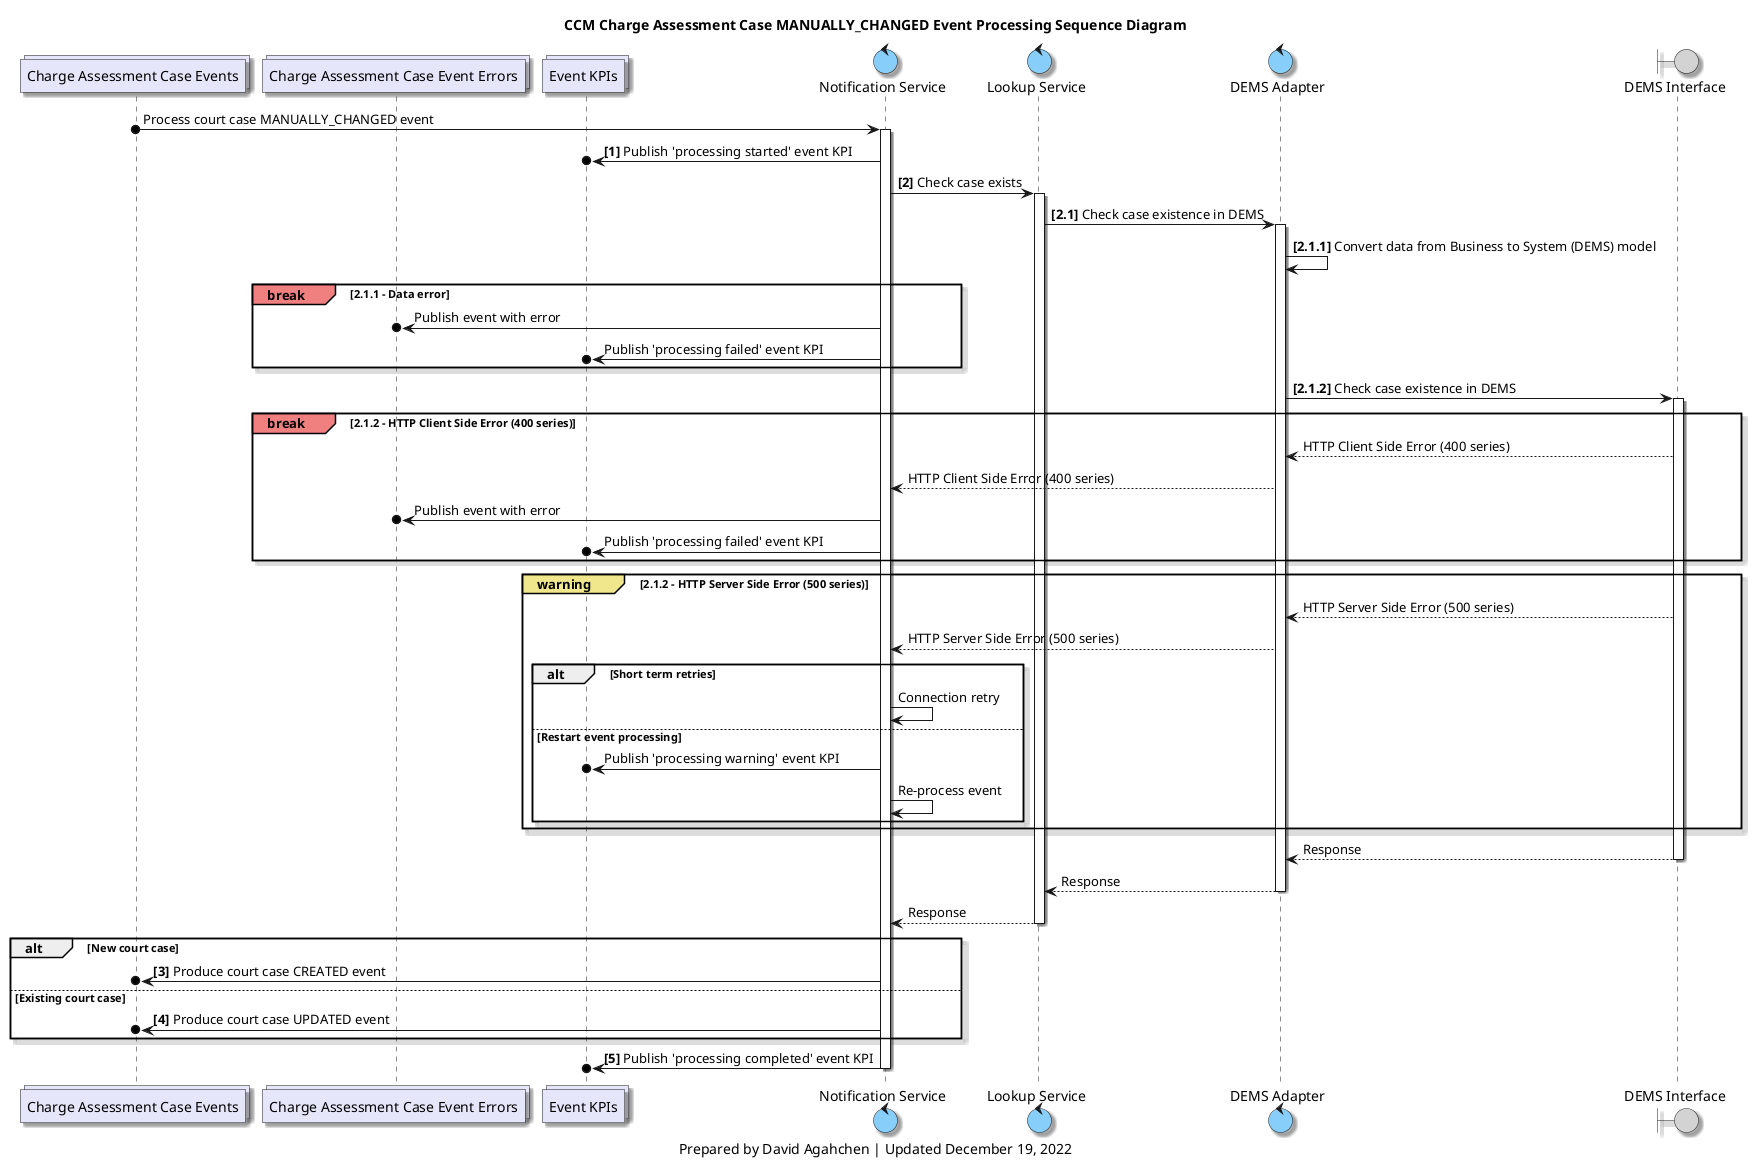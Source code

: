 @startuml
'hide footbox

skinparam Shadowing true
skinparam CollectionsBackgroundColor Lavender
skinparam ControlBackgroundColor LightSkyBlue
skinparam BoundaryBackgroundColor LightGrey


/' 
Available colours
https://plantuml-documentation.readthedocs.io/en/latest/formatting/color-names.html
'/

collections charge_assessment_cases_topic as "Charge Assessment Case Events"
collections errors_topic as "Charge Assessment Case Event Errors"
collections kpis_topic as "Event KPIs"
control notification_service as "Notification Service"
control lookup_service as "Lookup Service"
control d_adapter as "DEMS Adapter"
boundary d_interface as "DEMS Interface"

title
CCM Charge Assessment Case MANUALLY_CHANGED Event Processing Sequence Diagram
end title

charge_assessment_cases_topic o-> notification_service: Process court case MANUALLY_CHANGED event
activate notification_service

notification_service ->o kpis_topic: **[1]** Publish 'processing started' event KPI

notification_service -> lookup_service: **[2]** Check case exists
activate lookup_service

lookup_service -> d_adapter: **[2.1]** Check case existence in DEMS
activate d_adapter
d_adapter -> d_adapter: **[2.1.1]** Convert data from Business to System (DEMS) model


break#LightCoral 2.1.1 - Data error
    notification_service ->o errors_topic: Publish event with error
    notification_service ->o kpis_topic: Publish 'processing failed' event KPI
end break

d_adapter -> d_interface: **[2.1.2]** Check case existence in DEMS
activate d_interface

break#LightCoral 2.1.2 - HTTP Client Side Error (400 series)
    d_interface --> d_adapter: HTTP Client Side Error (400 series)
    d_adapter --> notification_service: HTTP Client Side Error (400 series)
    notification_service ->o errors_topic: Publish event with error
    notification_service ->o kpis_topic: Publish 'processing failed' event KPI
end break

group#Khaki warning [2.1.2 - HTTP Server Side Error (500 series)]
    d_interface --> d_adapter: HTTP Server Side Error (500 series)
    d_adapter --> notification_service: HTTP Server Side Error (500 series)
    alt Short term retries
        notification_service -> notification_service: Connection retry
    else Restart event processing
        notification_service ->o kpis_topic: Publish 'processing warning' event KPI
        notification_service -> notification_service: Re-process event
    end
end group

d_interface --> d_adapter: Response
deactivate d_interface
d_adapter --> lookup_service: Response
deactivate d_adapter
lookup_service --> notification_service: Response
deactivate lookup_service
alt New court case
    notification_service ->o charge_assessment_cases_topic: **[3]** Produce court case CREATED event
else Existing court case
    notification_service ->o charge_assessment_cases_topic: **[4]** Produce court case UPDATED event
end

notification_service ->o kpis_topic: **[5]** Publish 'processing completed' event KPI

deactivate notification_service

caption
Prepared by David Agahchen | Updated December 19, 2022
end caption
@enduml